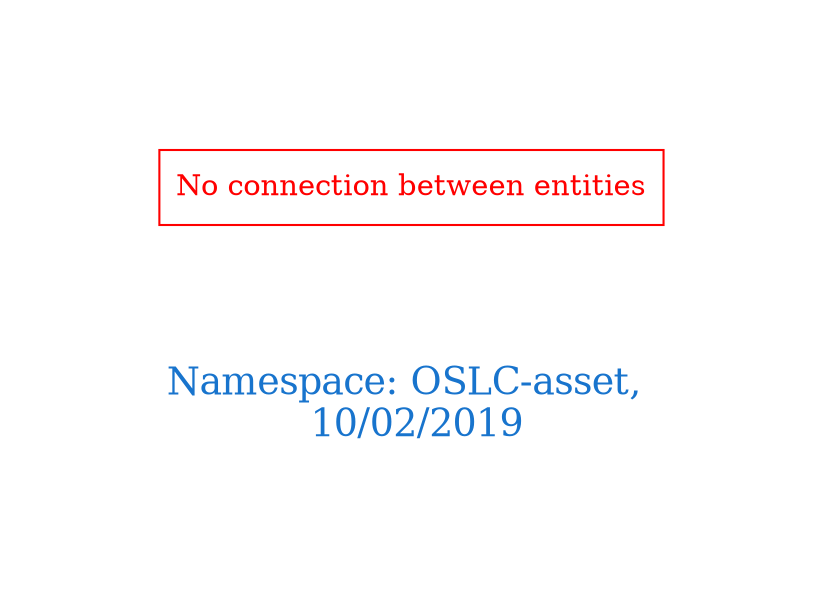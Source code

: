 digraph OGIT_ontology {
 graph [ rankdir= LR,pad=1 
fontsize = 18,
fontcolor= dodgerblue3,label = "\n\n\nNamespace: OSLC-asset, \n 10/02/2019"];
node[shape=polygon];
edge [  color="gray81"];

"No connection between entities" [fontcolor = "red",color="red", shape="polygon"]
}
